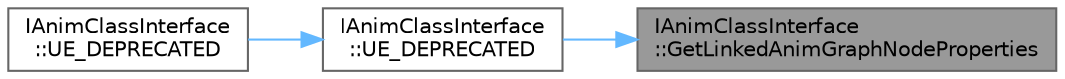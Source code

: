 digraph "IAnimClassInterface::GetLinkedAnimGraphNodeProperties"
{
 // INTERACTIVE_SVG=YES
 // LATEX_PDF_SIZE
  bgcolor="transparent";
  edge [fontname=Helvetica,fontsize=10,labelfontname=Helvetica,labelfontsize=10];
  node [fontname=Helvetica,fontsize=10,shape=box,height=0.2,width=0.4];
  rankdir="RL";
  Node1 [id="Node000001",label="IAnimClassInterface\l::GetLinkedAnimGraphNodeProperties",height=0.2,width=0.4,color="gray40", fillcolor="grey60", style="filled", fontcolor="black",tooltip=" "];
  Node1 -> Node2 [id="edge1_Node000001_Node000002",dir="back",color="steelblue1",style="solid",tooltip=" "];
  Node2 [id="Node000002",label="IAnimClassInterface\l::UE_DEPRECATED",height=0.2,width=0.4,color="grey40", fillcolor="white", style="filled",URL="$de/d23/classIAnimClassInterface.html#ac53969dcd4d8817e630408ecaa6466da",tooltip=" "];
  Node2 -> Node3 [id="edge2_Node000002_Node000003",dir="back",color="steelblue1",style="solid",tooltip=" "];
  Node3 [id="Node000003",label="IAnimClassInterface\l::UE_DEPRECATED",height=0.2,width=0.4,color="grey40", fillcolor="white", style="filled",URL="$de/d23/classIAnimClassInterface.html#a60f8176b5b8b6741e172b2ffb31c34f2",tooltip=" "];
}
